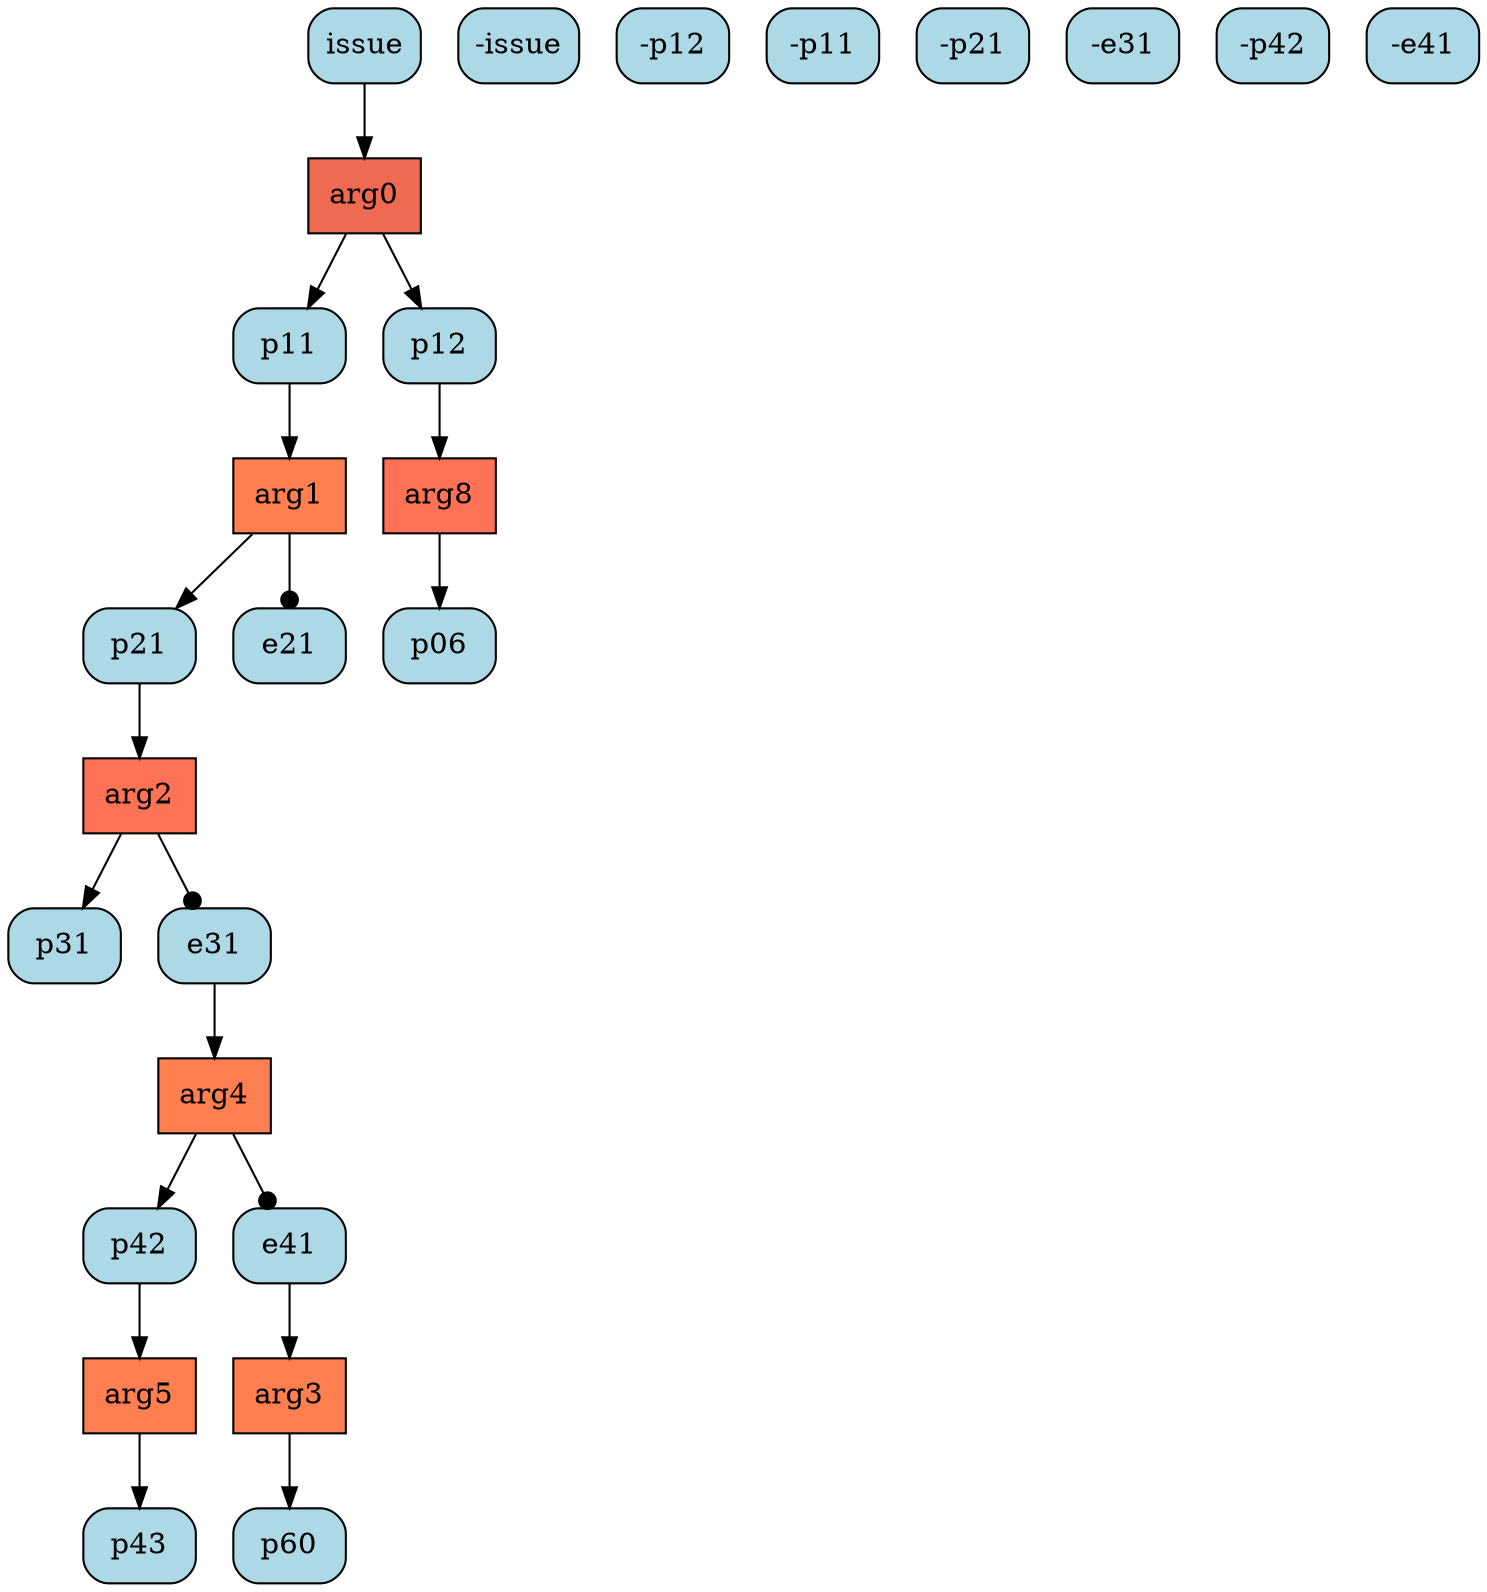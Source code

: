 digraph G{ 
"arg0" [color="black", fillcolor="coral2",fixedsize=false, shape=box, style="filled"]; 
"issue" [color="black", fillcolor="lightblue", fixedsize=false,  shape="box", style="rounded,filled"]; 
"-issue" [color="black", fillcolor="lightblue", fixedsize=false,  shape="box", style="rounded,filled"]; 
"p11" [color="black", fillcolor="lightblue", fixedsize=false,  shape="box", style="rounded,filled"]; 
"p12" [color="black", fillcolor="lightblue", fixedsize=false,  shape="box", style="rounded,filled"]; 
"arg8" [color="black", fillcolor="coral1",fixedsize=false, shape=box, style="filled"]; 
"-p12" [color="black", fillcolor="lightblue", fixedsize=false,  shape="box", style="rounded,filled"]; 
"p06" [color="black", fillcolor="lightblue", fixedsize=false,  shape="box", style="rounded,filled"]; 
"arg1" [color="black", fillcolor="coral",fixedsize=false, shape=box, style="filled"]; 
"-p11" [color="black", fillcolor="lightblue", fixedsize=false,  shape="box", style="rounded,filled"]; 
"p21" [color="black", fillcolor="lightblue", fixedsize=false,  shape="box", style="rounded,filled"]; 
"e21" [color="black", fillcolor="lightblue", fixedsize=false,  shape="box", style="rounded,filled"]; 
"arg2" [color="black", fillcolor="coral1",fixedsize=false, shape=box, style="filled"]; 
"-p21" [color="black", fillcolor="lightblue", fixedsize=false,  shape="box", style="rounded,filled"]; 
"p31" [color="black", fillcolor="lightblue", fixedsize=false,  shape="box", style="rounded,filled"]; 
"e31" [color="black", fillcolor="lightblue", fixedsize=false,  shape="box", style="rounded,filled"]; 
"arg4" [color="black", fillcolor="coral",fixedsize=false, shape=box, style="filled"]; 
"-e31" [color="black", fillcolor="lightblue", fixedsize=false,  shape="box", style="rounded,filled"]; 
"p42" [color="black", fillcolor="lightblue", fixedsize=false,  shape="box", style="rounded,filled"]; 
"e41" [color="black", fillcolor="lightblue", fixedsize=false,  shape="box", style="rounded,filled"]; 
"arg5" [color="black", fillcolor="coral",fixedsize=false, shape=box, style="filled"]; 
"-p42" [color="black", fillcolor="lightblue", fixedsize=false,  shape="box", style="rounded,filled"]; 
"p43" [color="black", fillcolor="lightblue", fixedsize=false,  shape="box", style="rounded,filled"]; 
"arg3" [color="black", fillcolor="coral",fixedsize=false, shape=box, style="filled"]; 
"-e41" [color="black", fillcolor="lightblue", fixedsize=false,  shape="box", style="rounded,filled"]; 
"p60" [color="black", fillcolor="lightblue", fixedsize=false,  shape="box", style="rounded,filled"]; 
"issue" -> "arg0" ; 
"arg0" -> "p11" ; 
"arg0" -> "p12" ; 
"p12" -> "arg8" ; 
"arg8" -> "p06" ; 
"p11" -> "arg1" ; 
"arg1" -> "p21" ; 
"arg1" -> "e21" [arrowhead=dot] ; 
"p21" -> "arg2" ; 
"arg2" -> "p31" ; 
"arg2" -> "e31" [arrowhead=dot] ; 
"e31" -> "arg4" ; 
"arg4" -> "p42" ; 
"arg4" -> "e41" [arrowhead=dot] ; 
"p42" -> "arg5" ; 
"arg5" -> "p43" ; 
"e41" -> "arg3" ; 
"arg3" -> "p60" ; 
}
